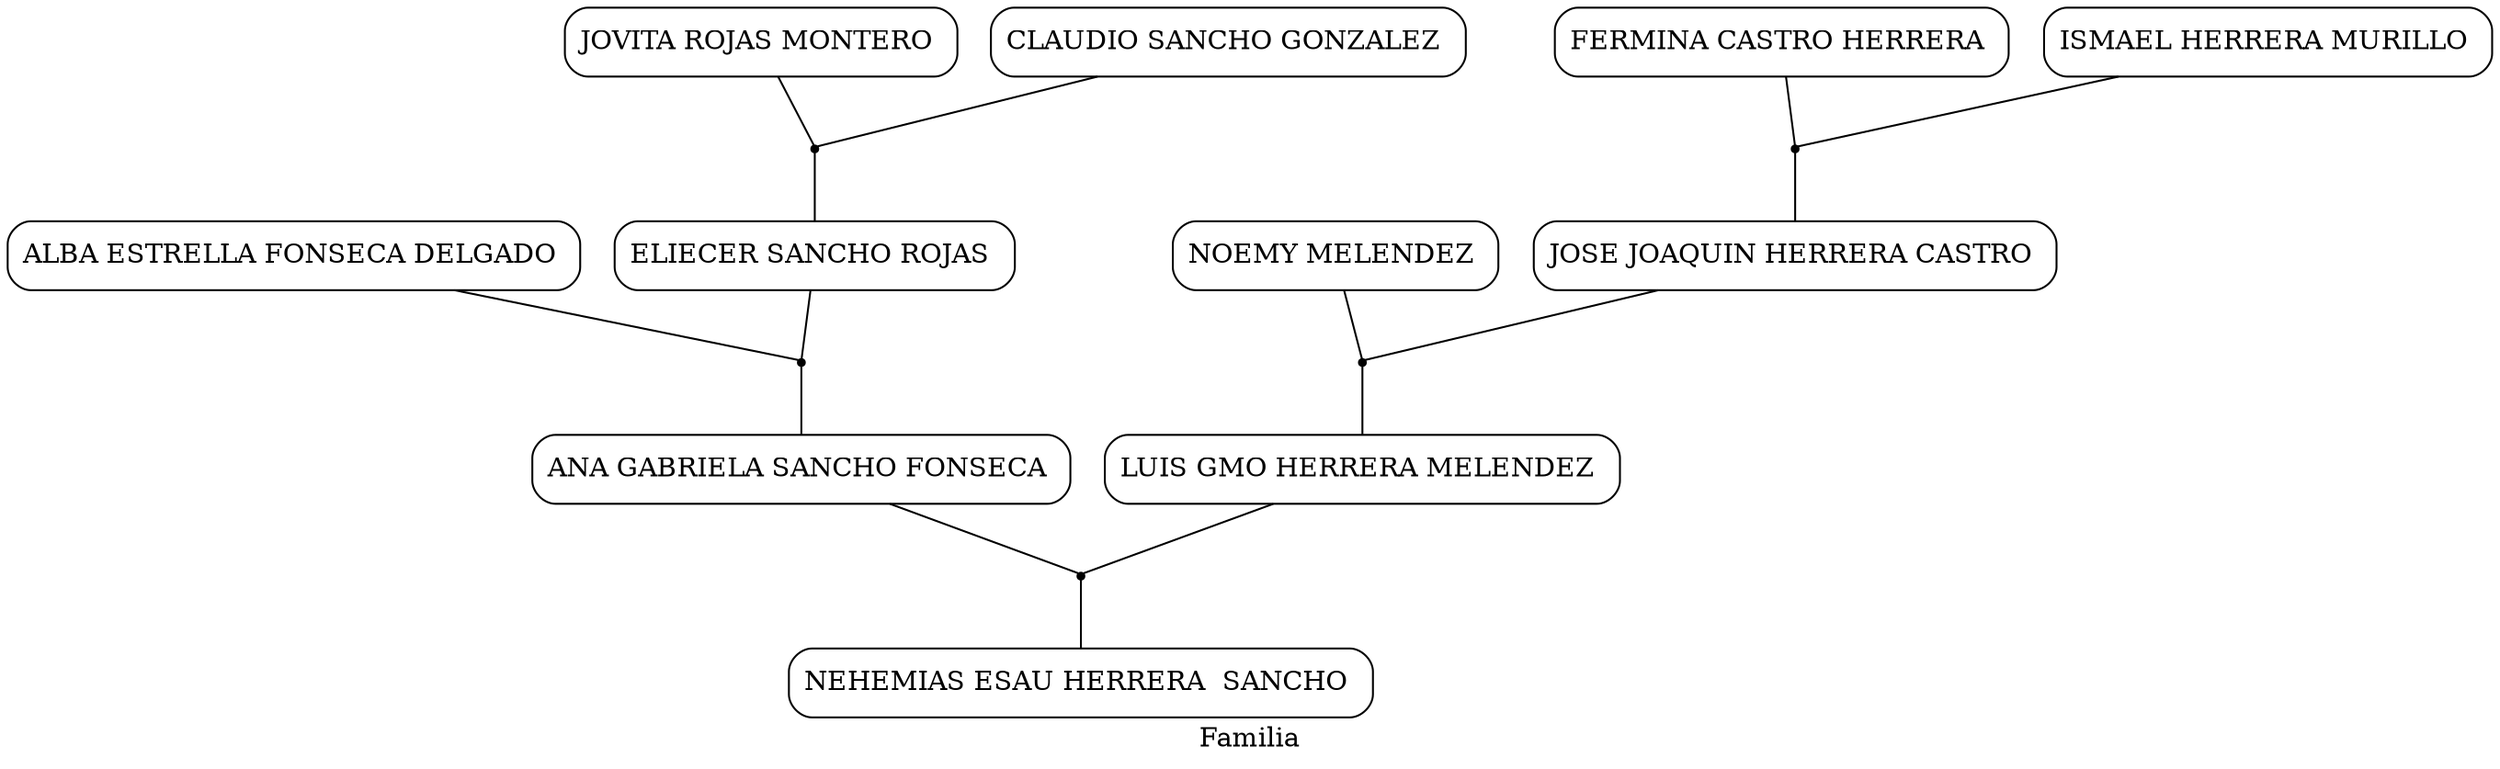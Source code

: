 strict digraph  {
	graph [diredgeconstraints=true,
		label=Familia,
		mode=ipsep,
		overlap=orthoxy,
		sep=0.5
	];
	node [shape=box,
		style=rounded
	];
	"NEHEMIAS ESAU HERRERA  SANCHO ANA GABRIELA SANCHO FONSECA LUIS GMO HERRERA MELENDEZ "	 [shape=point];
	"ANA GABRIELA SANCHO FONSECA " -> "NEHEMIAS ESAU HERRERA  SANCHO ANA GABRIELA SANCHO FONSECA LUIS GMO HERRERA MELENDEZ "	 [arrowhead=none];
	"LUIS GMO HERRERA MELENDEZ " -> "NEHEMIAS ESAU HERRERA  SANCHO ANA GABRIELA SANCHO FONSECA LUIS GMO HERRERA MELENDEZ "	 [arrowhead=none];
	"NEHEMIAS ESAU HERRERA  SANCHO ANA GABRIELA SANCHO FONSECA LUIS GMO HERRERA MELENDEZ " -> "NEHEMIAS ESAU HERRERA  SANCHO "	 [arrowhead=none];
	"ANA GABRIELA SANCHO FONSECA ALBA ESTRELLA FONSECA DELGADO ELIECER SANCHO ROJAS "	 [shape=point];
	"ALBA ESTRELLA FONSECA DELGADO " -> "ANA GABRIELA SANCHO FONSECA ALBA ESTRELLA FONSECA DELGADO ELIECER SANCHO ROJAS "	 [arrowhead=none];
	"ELIECER SANCHO ROJAS " -> "ANA GABRIELA SANCHO FONSECA ALBA ESTRELLA FONSECA DELGADO ELIECER SANCHO ROJAS "	 [arrowhead=none];
	"ANA GABRIELA SANCHO FONSECA ALBA ESTRELLA FONSECA DELGADO ELIECER SANCHO ROJAS " -> "ANA GABRIELA SANCHO FONSECA "	 [arrowhead=none];
	"LUIS GMO HERRERA MELENDEZ NOEMY MELENDEZ JOSE JOAQUIN HERRERA CASTRO "	 [shape=point];
	"NOEMY MELENDEZ " -> "LUIS GMO HERRERA MELENDEZ NOEMY MELENDEZ JOSE JOAQUIN HERRERA CASTRO "	 [arrowhead=none];
	"JOSE JOAQUIN HERRERA CASTRO " -> "LUIS GMO HERRERA MELENDEZ NOEMY MELENDEZ JOSE JOAQUIN HERRERA CASTRO "	 [arrowhead=none];
	"LUIS GMO HERRERA MELENDEZ NOEMY MELENDEZ JOSE JOAQUIN HERRERA CASTRO " -> "LUIS GMO HERRERA MELENDEZ "	 [arrowhead=none];
	"ELIECER SANCHO ROJAS JOVITA ROJAS MONTERO CLAUDIO SANCHO GONZALEZ "	 [shape=point];
	"JOVITA ROJAS MONTERO " -> "ELIECER SANCHO ROJAS JOVITA ROJAS MONTERO CLAUDIO SANCHO GONZALEZ "	 [arrowhead=none];
	"CLAUDIO SANCHO GONZALEZ " -> "ELIECER SANCHO ROJAS JOVITA ROJAS MONTERO CLAUDIO SANCHO GONZALEZ "	 [arrowhead=none];
	"ELIECER SANCHO ROJAS JOVITA ROJAS MONTERO CLAUDIO SANCHO GONZALEZ " -> "ELIECER SANCHO ROJAS "	 [arrowhead=none];
	"JOSE JOAQUIN HERRERA CASTRO FERMINA CASTRO HERRERA ISMAEL HERRERA MURILLO "	 [shape=point];
	"FERMINA CASTRO HERRERA " -> "JOSE JOAQUIN HERRERA CASTRO FERMINA CASTRO HERRERA ISMAEL HERRERA MURILLO "	 [arrowhead=none];
	"ISMAEL HERRERA MURILLO " -> "JOSE JOAQUIN HERRERA CASTRO FERMINA CASTRO HERRERA ISMAEL HERRERA MURILLO "	 [arrowhead=none];
	"JOSE JOAQUIN HERRERA CASTRO FERMINA CASTRO HERRERA ISMAEL HERRERA MURILLO " -> "JOSE JOAQUIN HERRERA CASTRO "	 [arrowhead=none];
}

